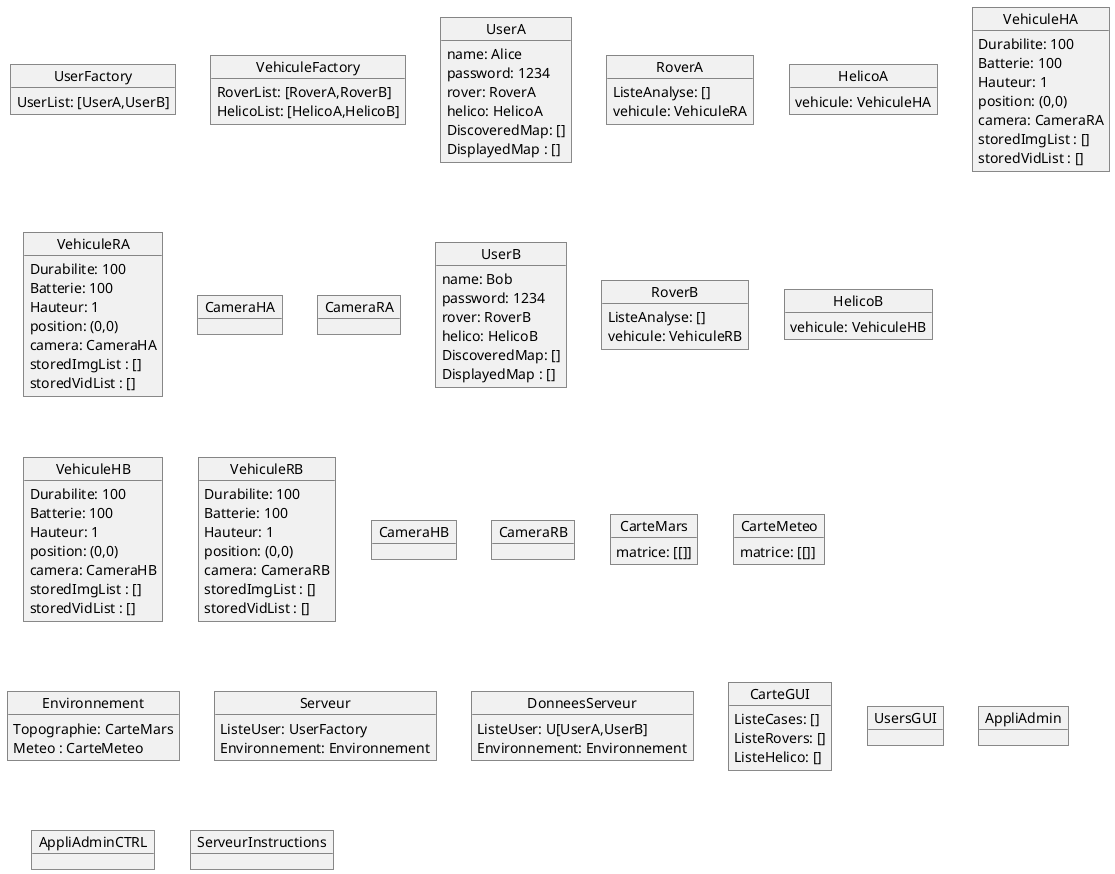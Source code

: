 @startuml
object UserFactory {
UserList: [UserA,UserB]

}
object VehiculeFactory {
RoverList: [RoverA,RoverB]
HelicoList: [HelicoA,HelicoB]
}


object UserA{
name: Alice
password: 1234
rover: RoverA
helico: HelicoA
DiscoveredMap: []
DisplayedMap : []
}
object RoverA{
ListeAnalyse: []
vehicule: VehiculeRA
}
object HelicoA{
vehicule: VehiculeHA
}
object VehiculeHA{
Durabilite: 100
Batterie: 100
Hauteur: 1
position: (0,0)
camera: CameraRA
storedImgList : [] 
storedVidList : []
}
object VehiculeRA{
Durabilite: 100
Batterie: 100
Hauteur: 1
position: (0,0)
camera: CameraHA
storedImgList : [] 
storedVidList : []
}
object CameraHA{
}
object CameraRA{
}



object UserB{
name: Bob
password: 1234
rover: RoverB
helico: HelicoB
DiscoveredMap: []
DisplayedMap : []
}
object RoverB{
ListeAnalyse: []
vehicule: VehiculeRB
}
object HelicoB{
vehicule: VehiculeHB
}
object VehiculeHB{
Durabilite: 100
Batterie: 100
Hauteur: 1
position: (0,0)
camera: CameraHB
storedImgList : [] 
storedVidList : []
}
object VehiculeRB{
Durabilite: 100
Batterie: 100
Hauteur: 1
position: (0,0)
camera: CameraRB
storedImgList : [] 
storedVidList : []
}
object CameraHB{
}
object CameraRB{
}



object CarteMars{
matrice: [[]]
}

object CarteMeteo{
matrice: [[]]
}
object Environnement{
Topographie: CarteMars
Meteo : CarteMeteo
}



object Serveur{
ListeUser: UserFactory
Environnement: Environnement
}
object DonneesServeur{
ListeUser: U[UserA,UserB]
Environnement: Environnement
}
object CarteGUI{
ListeCases: []
ListeRovers: []
ListeHelico: []
}
object UsersGUI{
}
object AppliAdmin{
}
object AppliAdminCTRL{
}
object ServeurInstructions{

}
@enduml
